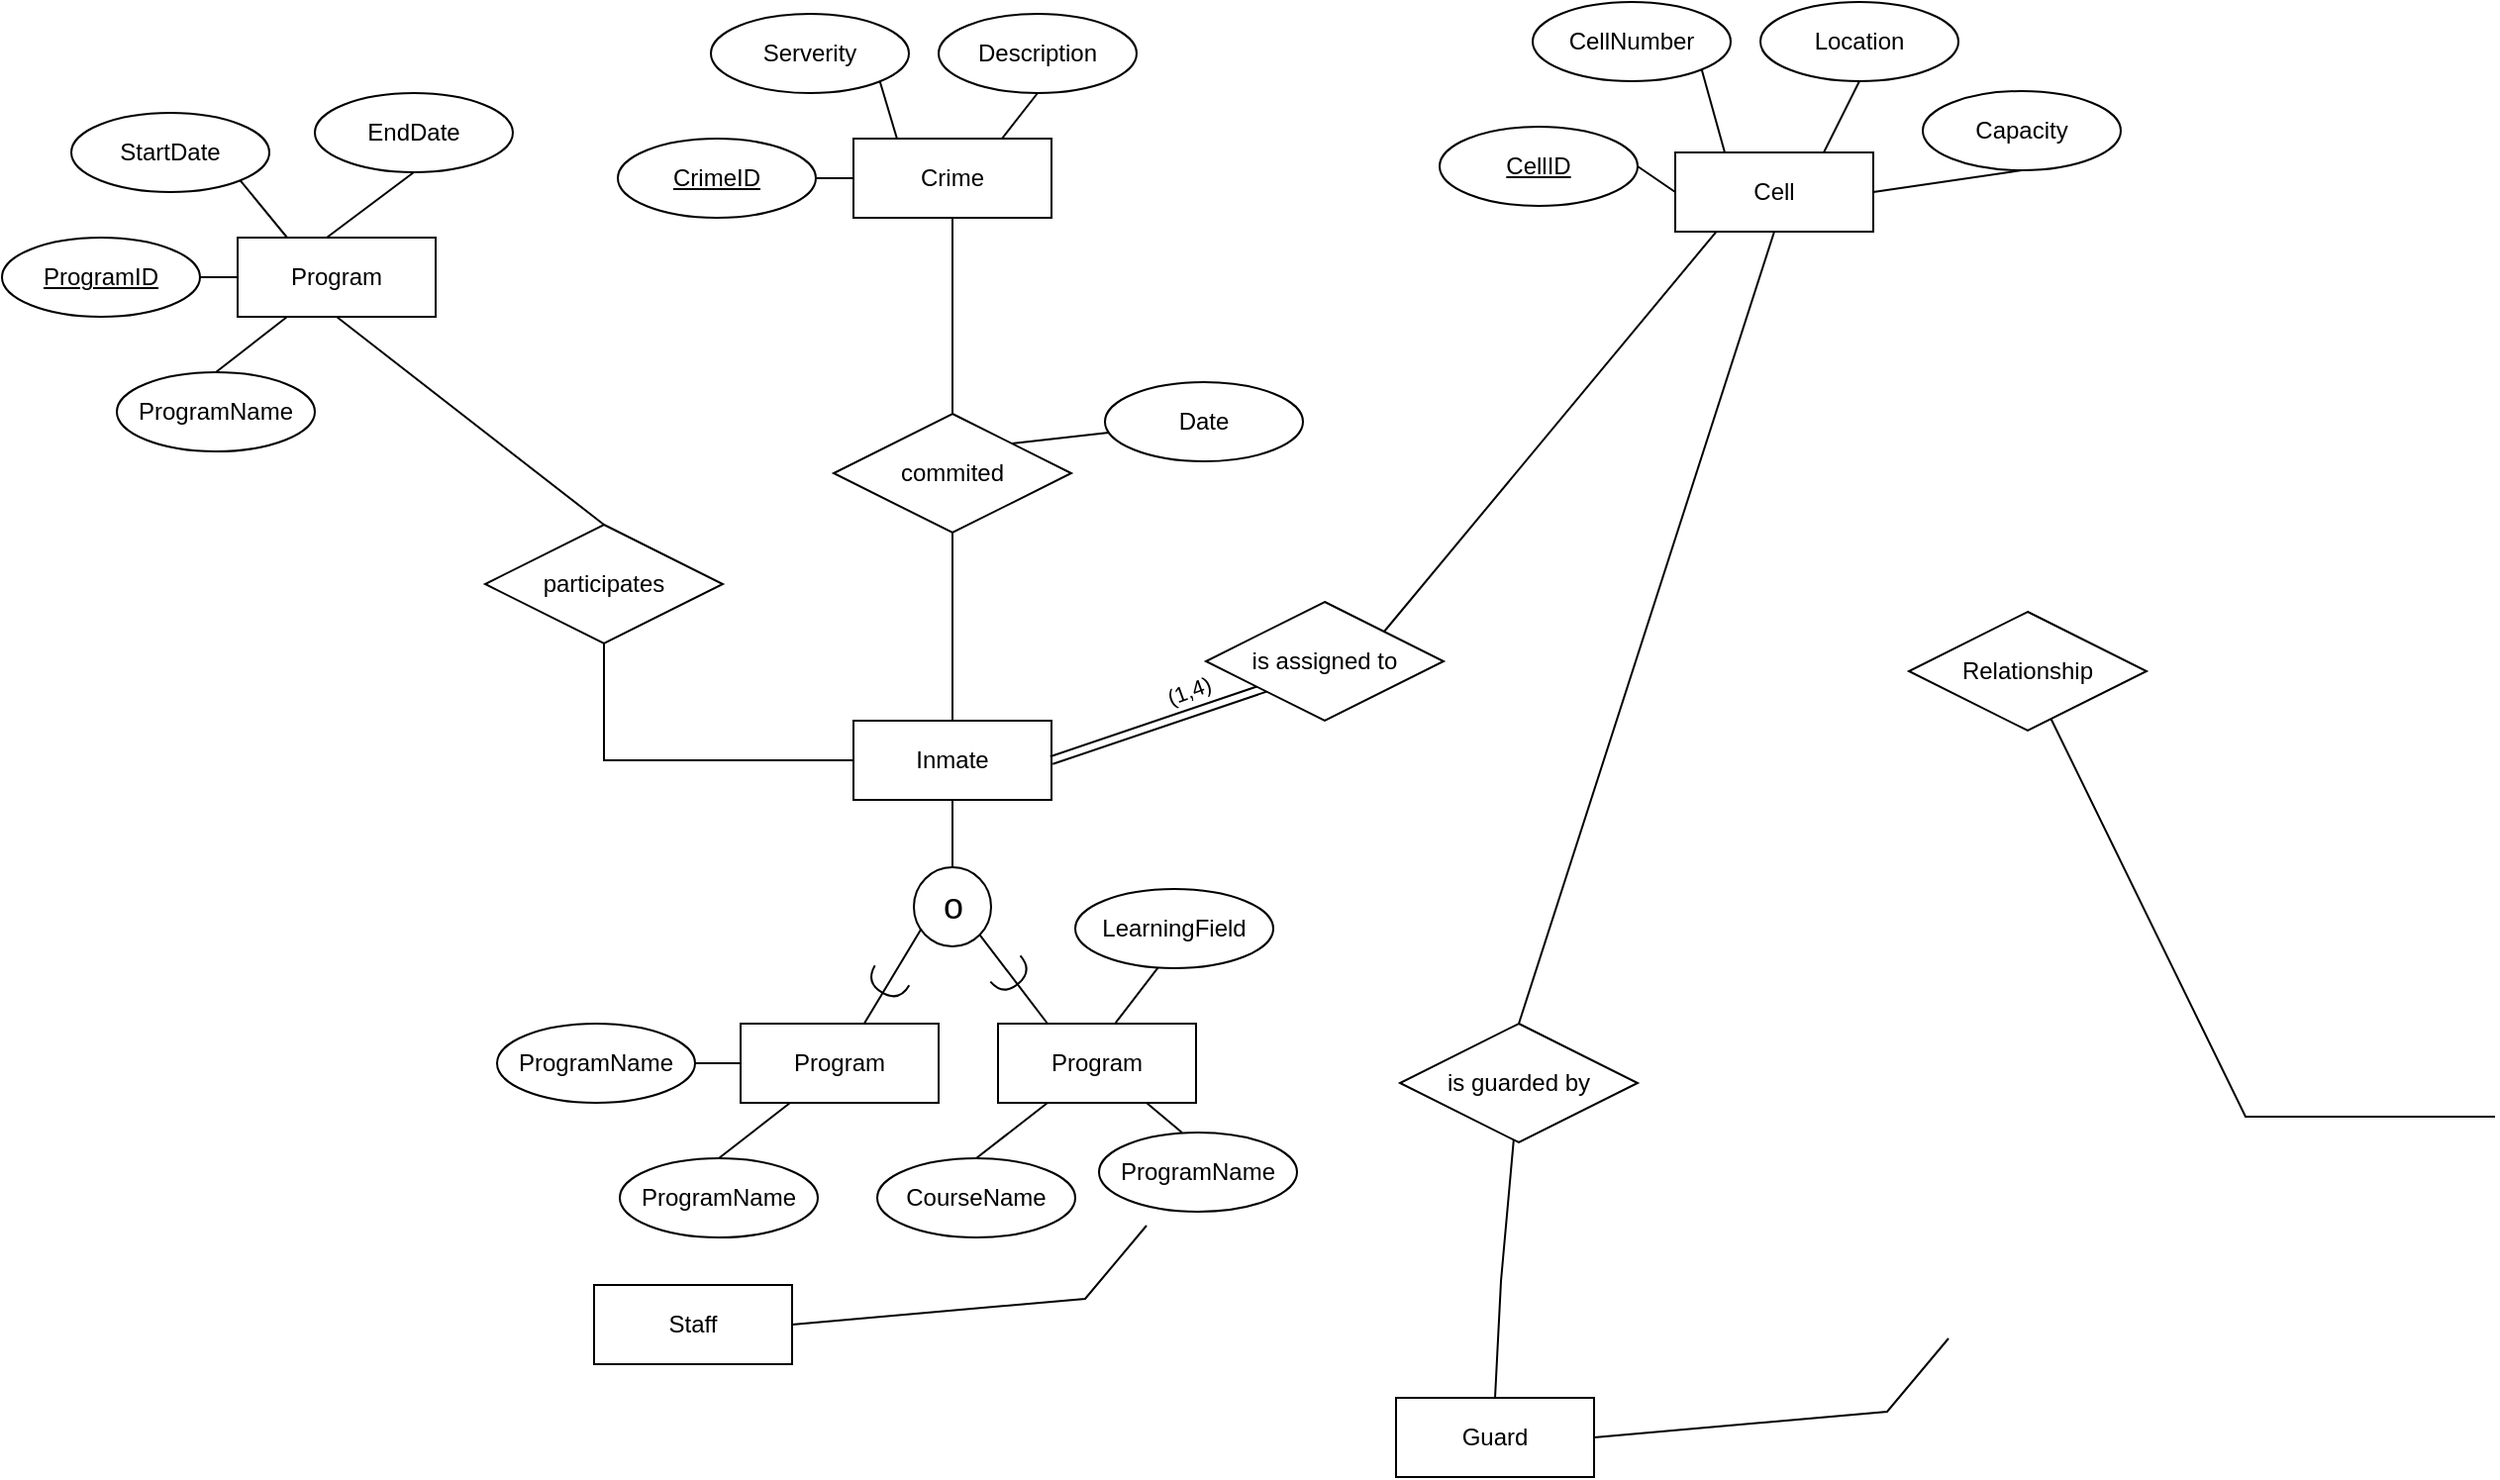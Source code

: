 <mxfile version="27.1.1">
  <diagram name="Page-1" id="BBwyY8dmLRAcq-_amI1H">
    <mxGraphModel dx="2065" dy="1197" grid="0" gridSize="10" guides="1" tooltips="1" connect="1" arrows="1" fold="1" page="0" pageScale="1" pageWidth="850" pageHeight="1100" math="0" shadow="0">
      <root>
        <mxCell id="0" />
        <mxCell id="1" parent="0" />
        <mxCell id="2KIVhRjF1y1EVybfexX1-1" value="Inmate" style="whiteSpace=wrap;html=1;align=center;" vertex="1" parent="1">
          <mxGeometry x="166" y="65" width="100" height="40" as="geometry" />
        </mxCell>
        <mxCell id="2KIVhRjF1y1EVybfexX1-3" value="" style="endArrow=none;html=1;rounded=0;entryX=0;entryY=0.5;entryDx=0;entryDy=0;" edge="1" parent="1" source="2KIVhRjF1y1EVybfexX1-4" target="2KIVhRjF1y1EVybfexX1-1">
          <mxGeometry relative="1" as="geometry">
            <mxPoint x="10" y="8" as="sourcePoint" />
            <mxPoint x="31" y="82" as="targetPoint" />
            <Array as="points">
              <mxPoint x="40" y="85" />
            </Array>
          </mxGeometry>
        </mxCell>
        <mxCell id="2KIVhRjF1y1EVybfexX1-4" value="participates" style="shape=rhombus;perimeter=rhombusPerimeter;whiteSpace=wrap;html=1;align=center;" vertex="1" parent="1">
          <mxGeometry x="-20" y="-34" width="120" height="60" as="geometry" />
        </mxCell>
        <mxCell id="2KIVhRjF1y1EVybfexX1-5" value="" style="endArrow=none;html=1;rounded=0;entryX=0.5;entryY=0;entryDx=0;entryDy=0;" edge="1" parent="1" source="2KIVhRjF1y1EVybfexX1-6" target="2KIVhRjF1y1EVybfexX1-1">
          <mxGeometry relative="1" as="geometry">
            <mxPoint x="143" y="-66" as="sourcePoint" />
            <mxPoint x="299" y="11" as="targetPoint" />
            <Array as="points" />
          </mxGeometry>
        </mxCell>
        <mxCell id="2KIVhRjF1y1EVybfexX1-6" value="commited" style="shape=rhombus;perimeter=rhombusPerimeter;whiteSpace=wrap;html=1;align=center;" vertex="1" parent="1">
          <mxGeometry x="156" y="-90" width="120" height="60" as="geometry" />
        </mxCell>
        <mxCell id="2KIVhRjF1y1EVybfexX1-7" value="" style="endArrow=none;html=1;rounded=0;entryX=1;entryY=0.5;entryDx=0;entryDy=0;shape=link;" edge="1" parent="1" source="2KIVhRjF1y1EVybfexX1-8" target="2KIVhRjF1y1EVybfexX1-1">
          <mxGeometry relative="1" as="geometry">
            <mxPoint x="602" y="83" as="sourcePoint" />
            <mxPoint x="758" y="160" as="targetPoint" />
            <Array as="points">
              <mxPoint x="393" y="42" />
            </Array>
          </mxGeometry>
        </mxCell>
        <mxCell id="2KIVhRjF1y1EVybfexX1-54" value="&lt;div&gt;(1,4)&lt;/div&gt;" style="edgeLabel;html=1;align=center;verticalAlign=middle;resizable=0;points=[];rotation=-20;" vertex="1" connectable="0" parent="2KIVhRjF1y1EVybfexX1-7">
          <mxGeometry x="-0.043" y="-2" relative="1" as="geometry">
            <mxPoint x="-3" y="-9" as="offset" />
          </mxGeometry>
        </mxCell>
        <mxCell id="2KIVhRjF1y1EVybfexX1-8" value="is assigned to" style="shape=rhombus;perimeter=rhombusPerimeter;whiteSpace=wrap;html=1;align=center;" vertex="1" parent="1">
          <mxGeometry x="344" y="5" width="120" height="60" as="geometry" />
        </mxCell>
        <mxCell id="2KIVhRjF1y1EVybfexX1-9" value="" style="endArrow=none;html=1;rounded=0;entryX=0.5;entryY=0;entryDx=0;entryDy=0;" edge="1" parent="1" source="2KIVhRjF1y1EVybfexX1-10" target="2KIVhRjF1y1EVybfexX1-29">
          <mxGeometry relative="1" as="geometry">
            <mxPoint x="463" y="271" as="sourcePoint" />
            <mxPoint x="619" y="348" as="targetPoint" />
            <Array as="points">
              <mxPoint x="493" y="348" />
            </Array>
          </mxGeometry>
        </mxCell>
        <mxCell id="2KIVhRjF1y1EVybfexX1-10" value="is guarded by" style="shape=rhombus;perimeter=rhombusPerimeter;whiteSpace=wrap;html=1;align=center;" vertex="1" parent="1">
          <mxGeometry x="442" y="218" width="120" height="60" as="geometry" />
        </mxCell>
        <mxCell id="2KIVhRjF1y1EVybfexX1-14" value="" style="endArrow=none;html=1;rounded=0;exitX=1;exitY=0;exitDx=0;exitDy=0;" edge="1" parent="1" source="2KIVhRjF1y1EVybfexX1-6" target="2KIVhRjF1y1EVybfexX1-15">
          <mxGeometry relative="1" as="geometry">
            <mxPoint x="270.0" y="-77" as="sourcePoint" />
            <mxPoint x="343" y="-86" as="targetPoint" />
          </mxGeometry>
        </mxCell>
        <mxCell id="2KIVhRjF1y1EVybfexX1-15" value="Date" style="ellipse;whiteSpace=wrap;html=1;align=center;" vertex="1" parent="1">
          <mxGeometry x="293" y="-106" width="100" height="40" as="geometry" />
        </mxCell>
        <mxCell id="2KIVhRjF1y1EVybfexX1-17" value="" style="endArrow=none;html=1;rounded=0;exitX=1;exitY=1;exitDx=0;exitDy=0;entryX=0.25;entryY=0;entryDx=0;entryDy=0;" edge="1" parent="1" source="2KIVhRjF1y1EVybfexX1-35" target="2KIVhRjF1y1EVybfexX1-23">
          <mxGeometry relative="1" as="geometry">
            <mxPoint x="-211" y="59" as="sourcePoint" />
            <mxPoint x="-51" y="59" as="targetPoint" />
          </mxGeometry>
        </mxCell>
        <mxCell id="2KIVhRjF1y1EVybfexX1-18" value="" style="endArrow=none;html=1;rounded=0;exitX=0.5;exitY=1;exitDx=0;exitDy=0;" edge="1" parent="1" source="2KIVhRjF1y1EVybfexX1-1" target="2KIVhRjF1y1EVybfexX1-55">
          <mxGeometry relative="1" as="geometry">
            <mxPoint x="136" y="149" as="sourcePoint" />
            <mxPoint x="216" y="146" as="targetPoint" />
          </mxGeometry>
        </mxCell>
        <mxCell id="2KIVhRjF1y1EVybfexX1-19" value="" style="endArrow=none;html=1;rounded=0;entryX=0.5;entryY=1;entryDx=0;entryDy=0;exitX=0.5;exitY=0;exitDx=0;exitDy=0;" edge="1" parent="1" source="2KIVhRjF1y1EVybfexX1-10" target="2KIVhRjF1y1EVybfexX1-27">
          <mxGeometry relative="1" as="geometry">
            <mxPoint x="-172" y="122" as="sourcePoint" />
            <mxPoint x="-19" y="122" as="targetPoint" />
          </mxGeometry>
        </mxCell>
        <mxCell id="2KIVhRjF1y1EVybfexX1-20" value="" style="endArrow=none;html=1;rounded=0;entryX=0.419;entryY=0;entryDx=0;entryDy=0;entryPerimeter=0;exitX=0.75;exitY=1;exitDx=0;exitDy=0;" edge="1" parent="1" source="2KIVhRjF1y1EVybfexX1-72" target="2KIVhRjF1y1EVybfexX1-78">
          <mxGeometry relative="1" as="geometry">
            <mxPoint x="-152" y="161" as="sourcePoint" />
            <mxPoint x="8" y="161" as="targetPoint" />
          </mxGeometry>
        </mxCell>
        <mxCell id="2KIVhRjF1y1EVybfexX1-21" value="" style="endArrow=none;html=1;rounded=0;exitX=1;exitY=0.5;exitDx=0;exitDy=0;entryX=0;entryY=0.5;entryDx=0;entryDy=0;" edge="1" parent="1" source="2KIVhRjF1y1EVybfexX1-34" target="2KIVhRjF1y1EVybfexX1-25">
          <mxGeometry relative="1" as="geometry">
            <mxPoint x="143" y="-176" as="sourcePoint" />
            <mxPoint x="303" y="-176" as="targetPoint" />
          </mxGeometry>
        </mxCell>
        <mxCell id="2KIVhRjF1y1EVybfexX1-22" value="" style="endArrow=none;html=1;rounded=0;exitX=1;exitY=0.5;exitDx=0;exitDy=0;entryX=0;entryY=0.5;entryDx=0;entryDy=0;" edge="1" parent="1" source="2KIVhRjF1y1EVybfexX1-33" target="2KIVhRjF1y1EVybfexX1-23">
          <mxGeometry relative="1" as="geometry">
            <mxPoint x="-145" y="-90" as="sourcePoint" />
            <mxPoint x="15" y="-90" as="targetPoint" />
          </mxGeometry>
        </mxCell>
        <mxCell id="2KIVhRjF1y1EVybfexX1-23" value="&lt;div&gt;Program&lt;/div&gt;" style="whiteSpace=wrap;html=1;align=center;" vertex="1" parent="1">
          <mxGeometry x="-145" y="-179" width="100" height="40" as="geometry" />
        </mxCell>
        <mxCell id="2KIVhRjF1y1EVybfexX1-24" value="" style="endArrow=none;html=1;rounded=0;entryX=0.5;entryY=1;entryDx=0;entryDy=0;exitX=0.5;exitY=0;exitDx=0;exitDy=0;" edge="1" parent="1" target="2KIVhRjF1y1EVybfexX1-23" source="2KIVhRjF1y1EVybfexX1-4">
          <mxGeometry relative="1" as="geometry">
            <mxPoint x="74" y="-149" as="sourcePoint" />
            <mxPoint x="-105" y="-99" as="targetPoint" />
            <Array as="points" />
          </mxGeometry>
        </mxCell>
        <mxCell id="2KIVhRjF1y1EVybfexX1-25" value="Crime" style="whiteSpace=wrap;html=1;align=center;" vertex="1" parent="1">
          <mxGeometry x="166" y="-229" width="100" height="40" as="geometry" />
        </mxCell>
        <mxCell id="2KIVhRjF1y1EVybfexX1-26" value="" style="endArrow=none;html=1;rounded=0;entryX=0.5;entryY=1;entryDx=0;entryDy=0;exitX=0.5;exitY=0;exitDx=0;exitDy=0;" edge="1" parent="1" target="2KIVhRjF1y1EVybfexX1-25" source="2KIVhRjF1y1EVybfexX1-6">
          <mxGeometry relative="1" as="geometry">
            <mxPoint x="480" y="-191" as="sourcePoint" />
            <mxPoint x="793" y="-66" as="targetPoint" />
            <Array as="points" />
          </mxGeometry>
        </mxCell>
        <mxCell id="2KIVhRjF1y1EVybfexX1-27" value="Cell" style="whiteSpace=wrap;html=1;align=center;" vertex="1" parent="1">
          <mxGeometry x="581" y="-222" width="100" height="40" as="geometry" />
        </mxCell>
        <mxCell id="2KIVhRjF1y1EVybfexX1-28" value="" style="endArrow=none;html=1;rounded=0;entryX=0.206;entryY=1.004;entryDx=0;entryDy=0;exitX=1;exitY=0;exitDx=0;exitDy=0;entryPerimeter=0;" edge="1" parent="1" target="2KIVhRjF1y1EVybfexX1-27" source="2KIVhRjF1y1EVybfexX1-8">
          <mxGeometry relative="1" as="geometry">
            <mxPoint x="814" y="-98" as="sourcePoint" />
            <mxPoint x="1127" y="27" as="targetPoint" />
            <Array as="points" />
          </mxGeometry>
        </mxCell>
        <mxCell id="2KIVhRjF1y1EVybfexX1-29" value="Guard" style="whiteSpace=wrap;html=1;align=center;" vertex="1" parent="1">
          <mxGeometry x="440" y="407" width="100" height="40" as="geometry" />
        </mxCell>
        <mxCell id="2KIVhRjF1y1EVybfexX1-30" value="" style="endArrow=none;html=1;rounded=0;entryX=1;entryY=0.5;entryDx=0;entryDy=0;" edge="1" parent="1" target="2KIVhRjF1y1EVybfexX1-29">
          <mxGeometry relative="1" as="geometry">
            <mxPoint x="719" y="377" as="sourcePoint" />
            <mxPoint x="1032" y="502" as="targetPoint" />
            <Array as="points">
              <mxPoint x="688" y="414" />
            </Array>
          </mxGeometry>
        </mxCell>
        <mxCell id="2KIVhRjF1y1EVybfexX1-31" value="Staff" style="whiteSpace=wrap;html=1;align=center;" vertex="1" parent="1">
          <mxGeometry x="35" y="350" width="100" height="40" as="geometry" />
        </mxCell>
        <mxCell id="2KIVhRjF1y1EVybfexX1-32" value="" style="endArrow=none;html=1;rounded=0;entryX=1;entryY=0.5;entryDx=0;entryDy=0;" edge="1" parent="1" target="2KIVhRjF1y1EVybfexX1-31">
          <mxGeometry relative="1" as="geometry">
            <mxPoint x="314" y="320" as="sourcePoint" />
            <mxPoint x="627" y="445" as="targetPoint" />
            <Array as="points">
              <mxPoint x="283" y="357" />
            </Array>
          </mxGeometry>
        </mxCell>
        <mxCell id="2KIVhRjF1y1EVybfexX1-33" value="ProgramID" style="ellipse;whiteSpace=wrap;html=1;align=center;fontStyle=4;" vertex="1" parent="1">
          <mxGeometry x="-264" y="-179" width="100" height="40" as="geometry" />
        </mxCell>
        <mxCell id="2KIVhRjF1y1EVybfexX1-34" value="CrimeID" style="ellipse;whiteSpace=wrap;html=1;align=center;fontStyle=4;" vertex="1" parent="1">
          <mxGeometry x="47" y="-229" width="100" height="40" as="geometry" />
        </mxCell>
        <mxCell id="2KIVhRjF1y1EVybfexX1-35" value="StartDate" style="ellipse;whiteSpace=wrap;html=1;align=center;" vertex="1" parent="1">
          <mxGeometry x="-229" y="-242" width="100" height="40" as="geometry" />
        </mxCell>
        <mxCell id="2KIVhRjF1y1EVybfexX1-36" value="EndDate" style="ellipse;whiteSpace=wrap;html=1;align=center;" vertex="1" parent="1">
          <mxGeometry x="-106" y="-252" width="100" height="40" as="geometry" />
        </mxCell>
        <mxCell id="2KIVhRjF1y1EVybfexX1-37" value="&lt;div&gt;ProgramName&lt;/div&gt;" style="ellipse;whiteSpace=wrap;html=1;align=center;" vertex="1" parent="1">
          <mxGeometry x="-206" y="-111" width="100" height="40" as="geometry" />
        </mxCell>
        <mxCell id="2KIVhRjF1y1EVybfexX1-38" value="" style="endArrow=none;html=1;rounded=0;exitX=0.5;exitY=0;exitDx=0;exitDy=0;entryX=0.25;entryY=1;entryDx=0;entryDy=0;" edge="1" parent="1" source="2KIVhRjF1y1EVybfexX1-37" target="2KIVhRjF1y1EVybfexX1-23">
          <mxGeometry relative="1" as="geometry">
            <mxPoint x="-129" y="-141" as="sourcePoint" />
            <mxPoint x="-110" y="-141" as="targetPoint" />
          </mxGeometry>
        </mxCell>
        <mxCell id="2KIVhRjF1y1EVybfexX1-39" value="" style="endArrow=none;html=1;rounded=0;exitX=0.45;exitY=0;exitDx=0;exitDy=0;entryX=0.5;entryY=1;entryDx=0;entryDy=0;exitPerimeter=0;" edge="1" parent="1" source="2KIVhRjF1y1EVybfexX1-23" target="2KIVhRjF1y1EVybfexX1-36">
          <mxGeometry relative="1" as="geometry">
            <mxPoint x="-80" y="-198" as="sourcePoint" />
            <mxPoint x="-61" y="-198" as="targetPoint" />
          </mxGeometry>
        </mxCell>
        <mxCell id="2KIVhRjF1y1EVybfexX1-41" value="" style="endArrow=none;html=1;rounded=0;exitX=1;exitY=1;exitDx=0;exitDy=0;entryX=0.219;entryY=-0.007;entryDx=0;entryDy=0;entryPerimeter=0;" edge="1" parent="1" source="2KIVhRjF1y1EVybfexX1-42" target="2KIVhRjF1y1EVybfexX1-25">
          <mxGeometry relative="1" as="geometry">
            <mxPoint x="107" y="-4" as="sourcePoint" />
            <mxPoint x="198" y="-242" as="targetPoint" />
          </mxGeometry>
        </mxCell>
        <mxCell id="2KIVhRjF1y1EVybfexX1-42" value="Serverity" style="ellipse;whiteSpace=wrap;html=1;align=center;" vertex="1" parent="1">
          <mxGeometry x="94" y="-292" width="100" height="40" as="geometry" />
        </mxCell>
        <mxCell id="2KIVhRjF1y1EVybfexX1-43" value="Description" style="ellipse;whiteSpace=wrap;html=1;align=center;" vertex="1" parent="1">
          <mxGeometry x="209" y="-292" width="100" height="40" as="geometry" />
        </mxCell>
        <mxCell id="2KIVhRjF1y1EVybfexX1-44" value="" style="endArrow=none;html=1;rounded=0;exitX=0.75;exitY=0;exitDx=0;exitDy=0;entryX=0.5;entryY=1;entryDx=0;entryDy=0;" edge="1" parent="1" target="2KIVhRjF1y1EVybfexX1-43" source="2KIVhRjF1y1EVybfexX1-25">
          <mxGeometry relative="1" as="geometry">
            <mxPoint x="218" y="-242" as="sourcePoint" />
            <mxPoint x="257" y="-261" as="targetPoint" />
          </mxGeometry>
        </mxCell>
        <mxCell id="2KIVhRjF1y1EVybfexX1-45" value="" style="endArrow=none;html=1;rounded=0;exitX=1;exitY=0.5;exitDx=0;exitDy=0;entryX=0;entryY=0.5;entryDx=0;entryDy=0;" edge="1" parent="1" source="2KIVhRjF1y1EVybfexX1-47" target="2KIVhRjF1y1EVybfexX1-27">
          <mxGeometry relative="1" as="geometry">
            <mxPoint x="558" y="-182" as="sourcePoint" />
            <mxPoint x="581" y="-215" as="targetPoint" />
          </mxGeometry>
        </mxCell>
        <mxCell id="2KIVhRjF1y1EVybfexX1-47" value="CellID" style="ellipse;whiteSpace=wrap;html=1;align=center;fontStyle=4;" vertex="1" parent="1">
          <mxGeometry x="462" y="-235" width="100" height="40" as="geometry" />
        </mxCell>
        <mxCell id="2KIVhRjF1y1EVybfexX1-48" value="" style="endArrow=none;html=1;rounded=0;exitX=1;exitY=1;exitDx=0;exitDy=0;entryX=0.25;entryY=0;entryDx=0;entryDy=0;" edge="1" parent="1" source="2KIVhRjF1y1EVybfexX1-49" target="2KIVhRjF1y1EVybfexX1-27">
          <mxGeometry relative="1" as="geometry">
            <mxPoint x="522" y="-10" as="sourcePoint" />
            <mxPoint x="602.9" y="-235.28" as="targetPoint" />
          </mxGeometry>
        </mxCell>
        <mxCell id="2KIVhRjF1y1EVybfexX1-49" value="CellNumber" style="ellipse;whiteSpace=wrap;html=1;align=center;" vertex="1" parent="1">
          <mxGeometry x="509" y="-298" width="100" height="40" as="geometry" />
        </mxCell>
        <mxCell id="2KIVhRjF1y1EVybfexX1-50" value="Location" style="ellipse;whiteSpace=wrap;html=1;align=center;" vertex="1" parent="1">
          <mxGeometry x="624" y="-298" width="100" height="40" as="geometry" />
        </mxCell>
        <mxCell id="2KIVhRjF1y1EVybfexX1-51" value="" style="endArrow=none;html=1;rounded=0;exitX=0.75;exitY=0;exitDx=0;exitDy=0;entryX=0.5;entryY=1;entryDx=0;entryDy=0;" edge="1" parent="1" source="2KIVhRjF1y1EVybfexX1-27" target="2KIVhRjF1y1EVybfexX1-50">
          <mxGeometry relative="1" as="geometry">
            <mxPoint x="656" y="-235" as="sourcePoint" />
            <mxPoint x="672" y="-267" as="targetPoint" />
          </mxGeometry>
        </mxCell>
        <mxCell id="2KIVhRjF1y1EVybfexX1-52" value="Capacity" style="ellipse;whiteSpace=wrap;html=1;align=center;" vertex="1" parent="1">
          <mxGeometry x="706" y="-253" width="100" height="40" as="geometry" />
        </mxCell>
        <mxCell id="2KIVhRjF1y1EVybfexX1-53" value="" style="endArrow=none;html=1;rounded=0;exitX=1;exitY=0.5;exitDx=0;exitDy=0;entryX=0.5;entryY=1;entryDx=0;entryDy=0;" edge="1" parent="1" target="2KIVhRjF1y1EVybfexX1-52" source="2KIVhRjF1y1EVybfexX1-27">
          <mxGeometry relative="1" as="geometry">
            <mxPoint x="738" y="-177" as="sourcePoint" />
            <mxPoint x="754" y="-222" as="targetPoint" />
          </mxGeometry>
        </mxCell>
        <mxCell id="2KIVhRjF1y1EVybfexX1-55" value="&lt;div align=&quot;center&quot;&gt;&lt;font style=&quot;font-size: 18px;&quot;&gt;o&lt;/font&gt;&lt;/div&gt;" style="ellipse;whiteSpace=wrap;html=1;align=center;" vertex="1" parent="1">
          <mxGeometry x="196.5" y="139" width="39" height="40" as="geometry" />
        </mxCell>
        <mxCell id="2KIVhRjF1y1EVybfexX1-60" value="" style="endArrow=none;html=1;rounded=0;exitX=1;exitY=1;exitDx=0;exitDy=0;entryX=0.25;entryY=0;entryDx=0;entryDy=0;" edge="1" parent="1" source="2KIVhRjF1y1EVybfexX1-55" target="2KIVhRjF1y1EVybfexX1-72">
          <mxGeometry x="-0.002" y="-24" relative="1" as="geometry">
            <mxPoint x="234" y="188" as="sourcePoint" />
            <mxPoint x="258" y="210" as="targetPoint" />
            <mxPoint as="offset" />
          </mxGeometry>
        </mxCell>
        <mxCell id="2KIVhRjF1y1EVybfexX1-61" value="" style="endArrow=none;html=1;rounded=0;exitX=0.098;exitY=0.775;exitDx=0;exitDy=0;exitPerimeter=0;entryX=0.618;entryY=0.026;entryDx=0;entryDy=0;entryPerimeter=0;" edge="1" parent="1" source="2KIVhRjF1y1EVybfexX1-55" target="2KIVhRjF1y1EVybfexX1-68">
          <mxGeometry relative="1" as="geometry">
            <mxPoint x="161" y="170" as="sourcePoint" />
            <mxPoint x="172" y="217" as="targetPoint" />
          </mxGeometry>
        </mxCell>
        <mxCell id="2KIVhRjF1y1EVybfexX1-64" value="" style="shape=requiredInterface;html=1;verticalLabelPosition=bottom;sketch=0;rotation=49;" vertex="1" parent="1">
          <mxGeometry x="241" y="184" width="10" height="20" as="geometry" />
        </mxCell>
        <mxCell id="2KIVhRjF1y1EVybfexX1-65" value="" style="shape=requiredInterface;html=1;verticalLabelPosition=bottom;sketch=0;rotation=120;" vertex="1" parent="1">
          <mxGeometry x="177.997" y="188.004" width="10" height="20" as="geometry" />
        </mxCell>
        <mxCell id="2KIVhRjF1y1EVybfexX1-67" value="" style="endArrow=none;html=1;rounded=0;exitX=1;exitY=0.5;exitDx=0;exitDy=0;entryX=0;entryY=0.5;entryDx=0;entryDy=0;" edge="1" parent="1" target="2KIVhRjF1y1EVybfexX1-68" source="2KIVhRjF1y1EVybfexX1-76">
          <mxGeometry relative="1" as="geometry">
            <mxPoint x="90" y="238" as="sourcePoint" />
            <mxPoint x="269" y="307" as="targetPoint" />
          </mxGeometry>
        </mxCell>
        <mxCell id="2KIVhRjF1y1EVybfexX1-68" value="&lt;div&gt;Program&lt;/div&gt;" style="whiteSpace=wrap;html=1;align=center;" vertex="1" parent="1">
          <mxGeometry x="109" y="218" width="100" height="40" as="geometry" />
        </mxCell>
        <mxCell id="2KIVhRjF1y1EVybfexX1-69" value="&lt;div&gt;ProgramName&lt;/div&gt;" style="ellipse;whiteSpace=wrap;html=1;align=center;" vertex="1" parent="1">
          <mxGeometry x="48" y="286" width="100" height="40" as="geometry" />
        </mxCell>
        <mxCell id="2KIVhRjF1y1EVybfexX1-70" value="" style="endArrow=none;html=1;rounded=0;exitX=0.5;exitY=0;exitDx=0;exitDy=0;entryX=0.25;entryY=1;entryDx=0;entryDy=0;" edge="1" parent="1" source="2KIVhRjF1y1EVybfexX1-69" target="2KIVhRjF1y1EVybfexX1-68">
          <mxGeometry relative="1" as="geometry">
            <mxPoint x="125" y="256" as="sourcePoint" />
            <mxPoint x="144" y="256" as="targetPoint" />
          </mxGeometry>
        </mxCell>
        <mxCell id="2KIVhRjF1y1EVybfexX1-71" value="" style="endArrow=none;html=1;rounded=0;exitX=0.594;exitY=-0.01;exitDx=0;exitDy=0;exitPerimeter=0;entryX=0.423;entryY=0.976;entryDx=0;entryDy=0;entryPerimeter=0;" edge="1" parent="1" target="2KIVhRjF1y1EVybfexX1-75" source="2KIVhRjF1y1EVybfexX1-72">
          <mxGeometry relative="1" as="geometry">
            <mxPoint x="220" y="238" as="sourcePoint" />
            <mxPoint x="310" y="197" as="targetPoint" />
          </mxGeometry>
        </mxCell>
        <mxCell id="2KIVhRjF1y1EVybfexX1-72" value="&lt;div&gt;Program&lt;/div&gt;" style="whiteSpace=wrap;html=1;align=center;" vertex="1" parent="1">
          <mxGeometry x="239" y="218" width="100" height="40" as="geometry" />
        </mxCell>
        <mxCell id="2KIVhRjF1y1EVybfexX1-73" value="CourseName" style="ellipse;whiteSpace=wrap;html=1;align=center;" vertex="1" parent="1">
          <mxGeometry x="178" y="286" width="100" height="40" as="geometry" />
        </mxCell>
        <mxCell id="2KIVhRjF1y1EVybfexX1-74" value="" style="endArrow=none;html=1;rounded=0;exitX=0.5;exitY=0;exitDx=0;exitDy=0;entryX=0.25;entryY=1;entryDx=0;entryDy=0;" edge="1" parent="1" source="2KIVhRjF1y1EVybfexX1-73" target="2KIVhRjF1y1EVybfexX1-72">
          <mxGeometry relative="1" as="geometry">
            <mxPoint x="255" y="256" as="sourcePoint" />
            <mxPoint x="274" y="256" as="targetPoint" />
          </mxGeometry>
        </mxCell>
        <mxCell id="2KIVhRjF1y1EVybfexX1-75" value="LearningField" style="ellipse;whiteSpace=wrap;html=1;align=center;" vertex="1" parent="1">
          <mxGeometry x="278" y="150" width="100" height="40" as="geometry" />
        </mxCell>
        <mxCell id="2KIVhRjF1y1EVybfexX1-76" value="&lt;div&gt;ProgramName&lt;/div&gt;" style="ellipse;whiteSpace=wrap;html=1;align=center;" vertex="1" parent="1">
          <mxGeometry x="-14" y="218" width="100" height="40" as="geometry" />
        </mxCell>
        <mxCell id="2KIVhRjF1y1EVybfexX1-78" value="&lt;div&gt;ProgramName&lt;/div&gt;" style="ellipse;whiteSpace=wrap;html=1;align=center;" vertex="1" parent="1">
          <mxGeometry x="290" y="273" width="100" height="40" as="geometry" />
        </mxCell>
        <mxCell id="2KIVhRjF1y1EVybfexX1-79" value="" style="endArrow=none;html=1;rounded=0;entryX=0;entryY=0.5;entryDx=0;entryDy=0;" edge="1" parent="1" source="2KIVhRjF1y1EVybfexX1-80">
          <mxGeometry relative="1" as="geometry">
            <mxPoint x="839" y="188" as="sourcePoint" />
            <mxPoint x="995" y="265" as="targetPoint" />
            <Array as="points">
              <mxPoint x="869" y="265" />
            </Array>
          </mxGeometry>
        </mxCell>
        <mxCell id="2KIVhRjF1y1EVybfexX1-80" value="Relationship" style="shape=rhombus;perimeter=rhombusPerimeter;whiteSpace=wrap;html=1;align=center;" vertex="1" parent="1">
          <mxGeometry x="699" y="10" width="120" height="60" as="geometry" />
        </mxCell>
      </root>
    </mxGraphModel>
  </diagram>
</mxfile>
